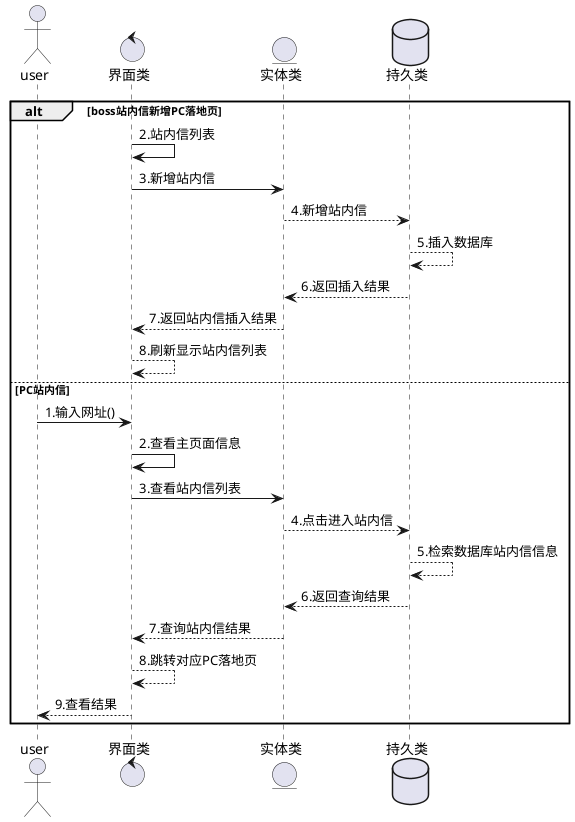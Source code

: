 @startuml
  alt boss站内信新增PC落地页
    actor user
    control 界面类
    entity 实体类
    database 持久类
    界面类 -> 界面类: 2.站内信列表
    界面类 -> 实体类: 3.新增站内信
    实体类 --> 持久类: 4.新增站内信
    持久类 --> 持久类: 5.插入数据库
    持久类 --> 实体类: 6.返回插入结果
    实体类 --> 界面类: 7.返回站内信插入结果
    界面类 --> 界面类: 8.刷新显示站内信列表
  else PC站内信
    user -> 界面类: 1.输入网址()
    界面类 -> 界面类: 2.查看主页面信息
    界面类 -> 实体类: 3.查看站内信列表
    实体类 --> 持久类: 4.点击进入站内信
    持久类 --> 持久类: 5.检索数据库站内信信息
    持久类 --> 实体类: 6.返回查询结果
    实体类 --> 界面类: 7.查询站内信结果
    界面类 --> 界面类: 8.跳转对应PC落地页
    界面类 --> user: 9.查看结果
  end
@enduml
